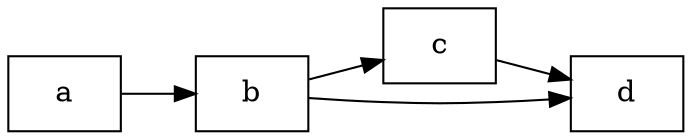 digraph x {
  graph [
    rankdir = LR
  ]
  node [
    shape = box
  ]
  a -> b -> c -> d
  b -> d
}